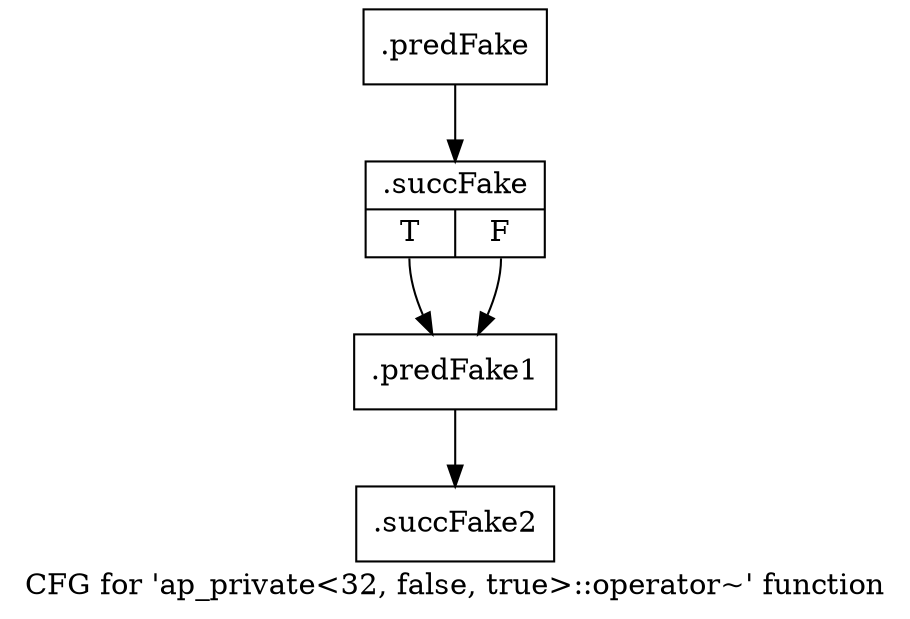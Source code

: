 digraph "CFG for 'ap_private\<32, false, true\>::operator~' function" {
	label="CFG for 'ap_private\<32, false, true\>::operator~' function";

	Node0x5b0b170 [shape=record,filename="",linenumber="",label="{.predFake}"];
	Node0x5b0b170 -> Node0x60e85c0[ callList="" memoryops="" filename="/mnt/xilinx/Vitis_HLS/2021.2/include/etc/ap_private.h" execusionnum="180"];
	Node0x60e85c0 [shape=record,filename="/mnt/xilinx/Vitis_HLS/2021.2/include/etc/ap_private.h",linenumber="1827",label="{.succFake|{<s0>T|<s1>F}}"];
	Node0x60e85c0:s0 -> Node0x5b0c0e0;
	Node0x60e85c0:s1 -> Node0x5b0c0e0[ callList="" memoryops="" filename="/mnt/xilinx/Vitis_HLS/2021.2/include/etc/ap_private.h" execusionnum="180"];
	Node0x5b0c0e0 [shape=record,filename="/mnt/xilinx/Vitis_HLS/2021.2/include/etc/ap_private.h",linenumber="1827",label="{.predFake1}"];
	Node0x5b0c0e0 -> Node0x60e88b0[ callList="" memoryops="" filename="/mnt/xilinx/Vitis_HLS/2021.2/include/etc/ap_private.h" execusionnum="360"];
	Node0x60e88b0 [shape=record,filename="/mnt/xilinx/Vitis_HLS/2021.2/include/etc/ap_private.h",linenumber="1827",label="{.succFake2}"];
}
